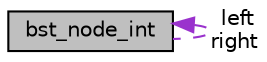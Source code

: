 digraph "bst_node_int"
{
 // LATEX_PDF_SIZE
  edge [fontname="Helvetica",fontsize="10",labelfontname="Helvetica",labelfontsize="10"];
  node [fontname="Helvetica",fontsize="10",shape=record];
  Node1 [label="bst_node_int",height=0.2,width=0.4,color="black", fillcolor="grey75", style="filled", fontcolor="black",tooltip="The structure representing the nodes of the binary tree."];
  Node1 -> Node1 [dir="back",color="darkorchid3",fontsize="10",style="dashed",label=" left\nright" ,fontname="Helvetica"];
}
